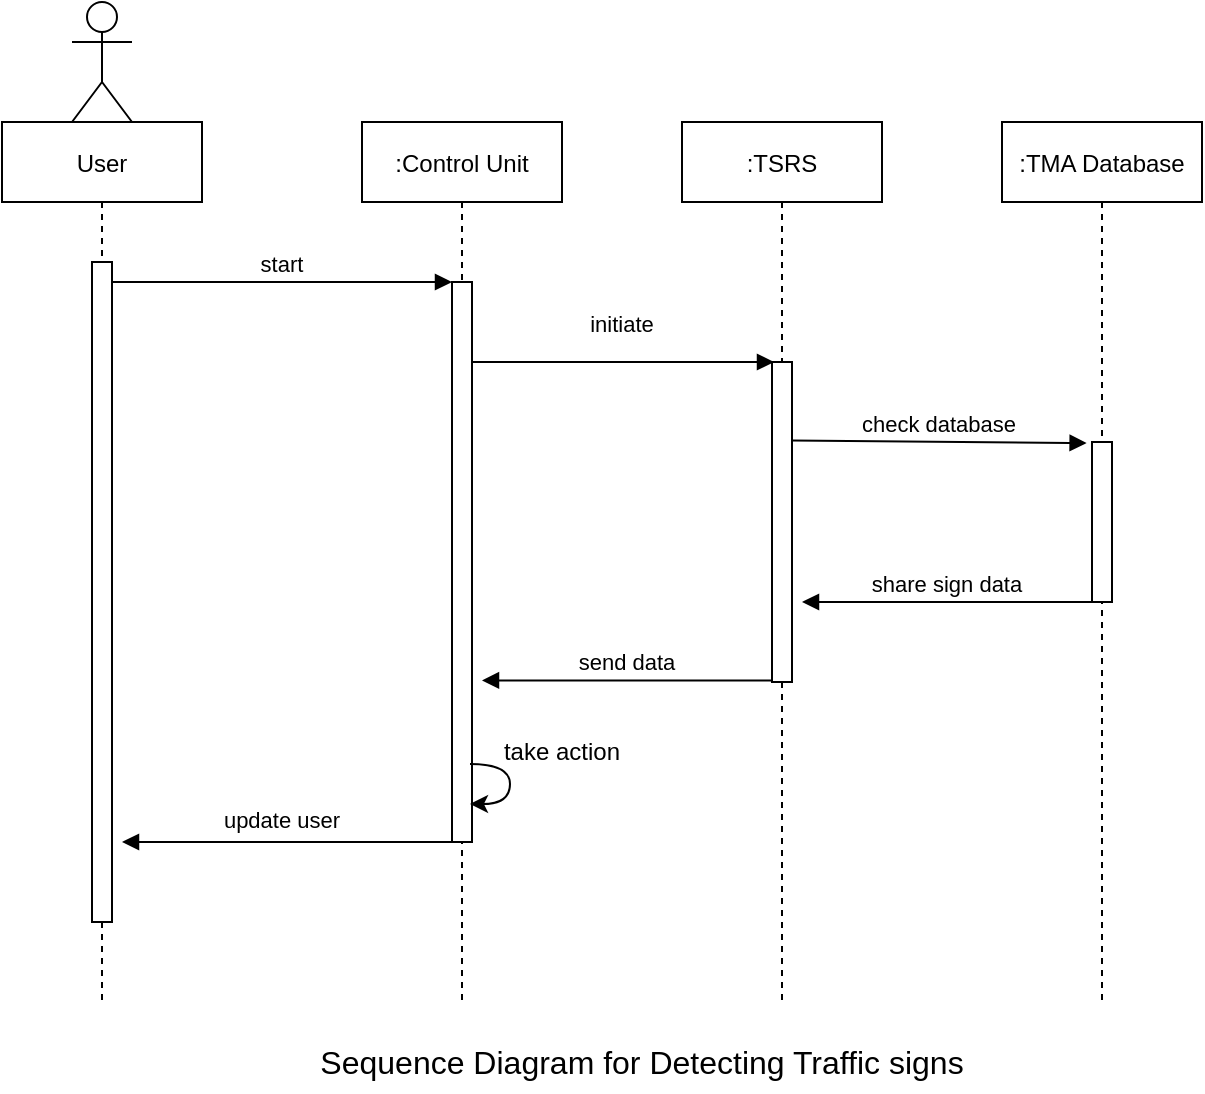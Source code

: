 <mxfile version="20.5.2" type="github">
  <diagram id="kgpKYQtTHZ0yAKxKKP6v" name="Page-1">
    <mxGraphModel dx="1384" dy="695" grid="1" gridSize="10" guides="1" tooltips="1" connect="1" arrows="1" fold="1" page="1" pageScale="1" pageWidth="850" pageHeight="1100" math="0" shadow="0">
      <root>
        <mxCell id="0" />
        <mxCell id="1" parent="0" />
        <mxCell id="3nuBFxr9cyL0pnOWT2aG-1" value="User" style="shape=umlLifeline;perimeter=lifelinePerimeter;container=1;collapsible=0;recursiveResize=0;rounded=0;shadow=0;strokeWidth=1;" parent="1" vertex="1">
          <mxGeometry x="120" y="80" width="100" height="440" as="geometry" />
        </mxCell>
        <mxCell id="3nuBFxr9cyL0pnOWT2aG-2" value="" style="points=[];perimeter=orthogonalPerimeter;rounded=0;shadow=0;strokeWidth=1;" parent="3nuBFxr9cyL0pnOWT2aG-1" vertex="1">
          <mxGeometry x="45" y="70" width="10" height="330" as="geometry" />
        </mxCell>
        <mxCell id="3nuBFxr9cyL0pnOWT2aG-5" value=":Control Unit" style="shape=umlLifeline;perimeter=lifelinePerimeter;container=1;collapsible=0;recursiveResize=0;rounded=0;shadow=0;strokeWidth=1;" parent="1" vertex="1">
          <mxGeometry x="300" y="80" width="100" height="440" as="geometry" />
        </mxCell>
        <mxCell id="3nuBFxr9cyL0pnOWT2aG-6" value="" style="points=[];perimeter=orthogonalPerimeter;rounded=0;shadow=0;strokeWidth=1;" parent="3nuBFxr9cyL0pnOWT2aG-5" vertex="1">
          <mxGeometry x="45" y="80" width="10" height="280" as="geometry" />
        </mxCell>
        <mxCell id="OGmSQRtVbe0OUmzK19jp-7" value="initiate" style="verticalAlign=bottom;endArrow=block;entryX=0.1;entryY=0;shadow=0;strokeWidth=1;entryDx=0;entryDy=0;entryPerimeter=0;" edge="1" parent="3nuBFxr9cyL0pnOWT2aG-5" target="OGmSQRtVbe0OUmzK19jp-4">
          <mxGeometry x="-0.007" y="10" relative="1" as="geometry">
            <mxPoint x="55" y="120" as="sourcePoint" />
            <mxPoint x="225" y="120" as="targetPoint" />
            <mxPoint as="offset" />
          </mxGeometry>
        </mxCell>
        <mxCell id="3nuBFxr9cyL0pnOWT2aG-9" value="update user" style="verticalAlign=bottom;endArrow=block;entryX=1;entryY=0;shadow=0;strokeWidth=1;" parent="3nuBFxr9cyL0pnOWT2aG-5" edge="1">
          <mxGeometry x="0.03" y="-2" relative="1" as="geometry">
            <mxPoint x="45" y="360" as="sourcePoint" />
            <mxPoint x="-120" y="360" as="targetPoint" />
            <mxPoint as="offset" />
          </mxGeometry>
        </mxCell>
        <mxCell id="3nuBFxr9cyL0pnOWT2aG-8" value="start" style="verticalAlign=bottom;endArrow=block;entryX=0;entryY=0;shadow=0;strokeWidth=1;" parent="1" source="3nuBFxr9cyL0pnOWT2aG-2" target="3nuBFxr9cyL0pnOWT2aG-6" edge="1">
          <mxGeometry relative="1" as="geometry">
            <mxPoint x="275" y="160" as="sourcePoint" />
          </mxGeometry>
        </mxCell>
        <mxCell id="OGmSQRtVbe0OUmzK19jp-1" value="" style="shape=umlActor;verticalLabelPosition=bottom;verticalAlign=top;html=1;outlineConnect=0;" vertex="1" parent="1">
          <mxGeometry x="155" y="20" width="30" height="60" as="geometry" />
        </mxCell>
        <mxCell id="OGmSQRtVbe0OUmzK19jp-3" value=":TSRS" style="shape=umlLifeline;perimeter=lifelinePerimeter;container=1;collapsible=0;recursiveResize=0;rounded=0;shadow=0;strokeWidth=1;" vertex="1" parent="1">
          <mxGeometry x="460" y="80" width="100" height="440" as="geometry" />
        </mxCell>
        <mxCell id="OGmSQRtVbe0OUmzK19jp-4" value="" style="points=[];perimeter=orthogonalPerimeter;rounded=0;shadow=0;strokeWidth=1;" vertex="1" parent="OGmSQRtVbe0OUmzK19jp-3">
          <mxGeometry x="45" y="120" width="10" height="160" as="geometry" />
        </mxCell>
        <mxCell id="OGmSQRtVbe0OUmzK19jp-8" value="check database" style="verticalAlign=bottom;endArrow=block;entryX=-0.269;entryY=0.007;shadow=0;strokeWidth=1;entryDx=0;entryDy=0;entryPerimeter=0;" edge="1" parent="OGmSQRtVbe0OUmzK19jp-3" target="OGmSQRtVbe0OUmzK19jp-6">
          <mxGeometry relative="1" as="geometry">
            <mxPoint x="55" y="159.23" as="sourcePoint" />
            <mxPoint x="225" y="159.23" as="targetPoint" />
          </mxGeometry>
        </mxCell>
        <mxCell id="OGmSQRtVbe0OUmzK19jp-5" value=":TMA Database" style="shape=umlLifeline;perimeter=lifelinePerimeter;container=1;collapsible=0;recursiveResize=0;rounded=0;shadow=0;strokeWidth=1;" vertex="1" parent="1">
          <mxGeometry x="620" y="80" width="100" height="440" as="geometry" />
        </mxCell>
        <mxCell id="OGmSQRtVbe0OUmzK19jp-6" value="" style="points=[];perimeter=orthogonalPerimeter;rounded=0;shadow=0;strokeWidth=1;" vertex="1" parent="OGmSQRtVbe0OUmzK19jp-5">
          <mxGeometry x="45" y="160" width="10" height="80" as="geometry" />
        </mxCell>
        <mxCell id="OGmSQRtVbe0OUmzK19jp-9" value="share sign data" style="verticalAlign=bottom;endArrow=block;shadow=0;strokeWidth=1;" edge="1" parent="OGmSQRtVbe0OUmzK19jp-5">
          <mxGeometry relative="1" as="geometry">
            <mxPoint x="45" y="240" as="sourcePoint" />
            <mxPoint x="-100" y="240" as="targetPoint" />
          </mxGeometry>
        </mxCell>
        <mxCell id="OGmSQRtVbe0OUmzK19jp-10" value="send data" style="verticalAlign=bottom;endArrow=block;shadow=0;strokeWidth=1;" edge="1" parent="1">
          <mxGeometry relative="1" as="geometry">
            <mxPoint x="505" y="359.2" as="sourcePoint" />
            <mxPoint x="360" y="359.2" as="targetPoint" />
          </mxGeometry>
        </mxCell>
        <mxCell id="OGmSQRtVbe0OUmzK19jp-12" value="" style="curved=1;endArrow=classic;html=1;rounded=0;" edge="1" parent="1">
          <mxGeometry width="50" height="50" relative="1" as="geometry">
            <mxPoint x="354" y="401" as="sourcePoint" />
            <mxPoint x="354" y="421" as="targetPoint" />
            <Array as="points">
              <mxPoint x="374" y="401" />
              <mxPoint x="374" y="421" />
            </Array>
          </mxGeometry>
        </mxCell>
        <mxCell id="OGmSQRtVbe0OUmzK19jp-15" value="take action" style="text;html=1;strokeColor=none;fillColor=none;align=center;verticalAlign=middle;whiteSpace=wrap;rounded=0;" vertex="1" parent="1">
          <mxGeometry x="360" y="380" width="80" height="30" as="geometry" />
        </mxCell>
        <mxCell id="OGmSQRtVbe0OUmzK19jp-16" value="&lt;font style=&quot;font-size: 16px;&quot;&gt;Sequence Diagram for Detecting Traffic signs&lt;/font&gt;" style="text;html=1;strokeColor=none;fillColor=none;align=center;verticalAlign=middle;whiteSpace=wrap;rounded=0;" vertex="1" parent="1">
          <mxGeometry x="240" y="535" width="400" height="30" as="geometry" />
        </mxCell>
      </root>
    </mxGraphModel>
  </diagram>
</mxfile>
